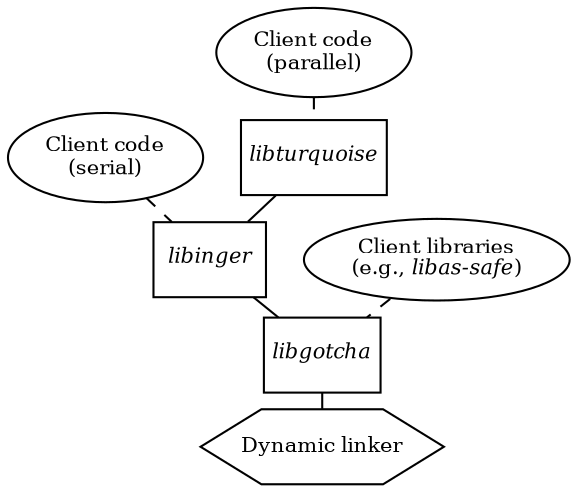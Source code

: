 strict graph {
	margin=0;
	ranksep=0;

	node [fontsize=10,margin=0.05];

	{
		node [shape=oval];

		serialclient [label="Client code\n(serial)"];
		parallelclient [label="Client code\n(parallel)"];
		libassafe [label=<Client libraries<br/>(e.g., <i>libas-safe</i>)>];
	}

	{
		node [shape=box];

		libturquoise [label=<<i>libturquoise</i>>];
		libinger [label=<<i>libinger</i>>];
		libgotcha [label=<<i>libgotcha</i>>];
	}

	rtld [shape=hexagon,label="Dynamic linker"];

	libturquoise -- libinger;
	libinger -- libgotcha;
	libgotcha -- rtld;

	{
		edge [style=dashed];

		serialclient -- libinger;
		parallelclient -- libturquoise;
		libassafe -- libgotcha;
	}
}
